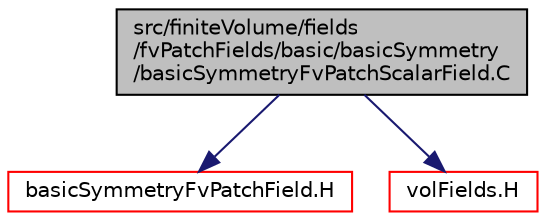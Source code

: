 digraph "src/finiteVolume/fields/fvPatchFields/basic/basicSymmetry/basicSymmetryFvPatchScalarField.C"
{
  bgcolor="transparent";
  edge [fontname="Helvetica",fontsize="10",labelfontname="Helvetica",labelfontsize="10"];
  node [fontname="Helvetica",fontsize="10",shape=record];
  Node0 [label="src/finiteVolume/fields\l/fvPatchFields/basic/basicSymmetry\l/basicSymmetryFvPatchScalarField.C",height=0.2,width=0.4,color="black", fillcolor="grey75", style="filled", fontcolor="black"];
  Node0 -> Node1 [color="midnightblue",fontsize="10",style="solid",fontname="Helvetica"];
  Node1 [label="basicSymmetryFvPatchField.H",height=0.2,width=0.4,color="red",URL="$a01526.html"];
  Node0 -> Node208 [color="midnightblue",fontsize="10",style="solid",fontname="Helvetica"];
  Node208 [label="volFields.H",height=0.2,width=0.4,color="red",URL="$a02912.html"];
}
